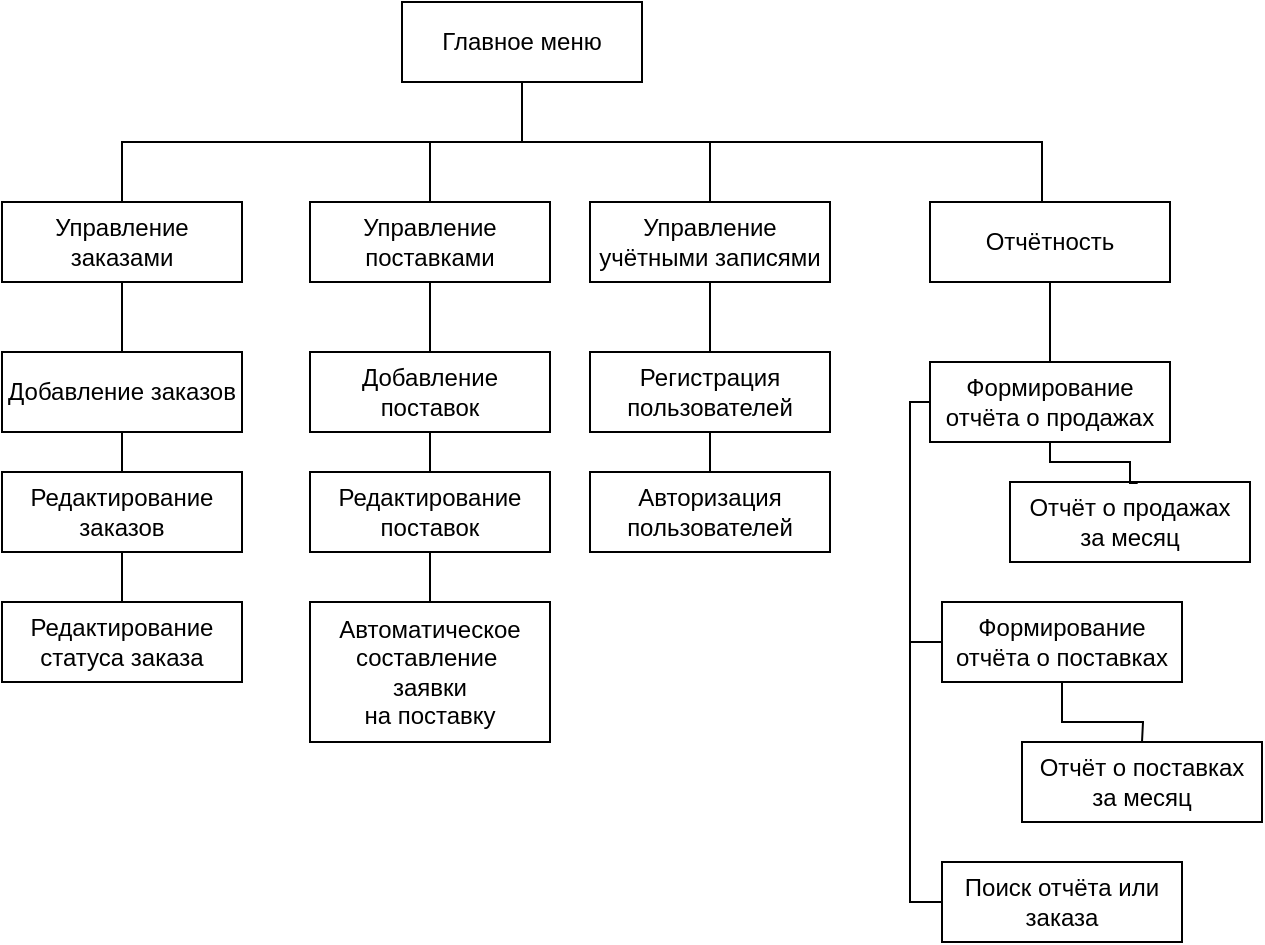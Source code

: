 <mxfile version="24.2.1" type="device">
  <diagram name="Page-1" id="CnT03TZ_5wsiOiCBk9uN">
    <mxGraphModel dx="1530" dy="981" grid="1" gridSize="10" guides="1" tooltips="1" connect="1" arrows="1" fold="1" page="1" pageScale="1" pageWidth="827" pageHeight="1169" math="0" shadow="0">
      <root>
        <mxCell id="0" />
        <mxCell id="1" parent="0" />
        <mxCell id="AhNV3txTKEynnAWxGbNM-18" style="edgeStyle=orthogonalEdgeStyle;rounded=0;orthogonalLoop=1;jettySize=auto;html=1;entryX=0.5;entryY=0;entryDx=0;entryDy=0;endArrow=none;endFill=0;" parent="1" source="AhNV3txTKEynnAWxGbNM-2" target="AhNV3txTKEynnAWxGbNM-3" edge="1">
          <mxGeometry relative="1" as="geometry">
            <Array as="points">
              <mxPoint x="520" y="480" />
              <mxPoint x="474" y="480" />
            </Array>
          </mxGeometry>
        </mxCell>
        <mxCell id="AhNV3txTKEynnAWxGbNM-22" style="edgeStyle=orthogonalEdgeStyle;rounded=0;orthogonalLoop=1;jettySize=auto;html=1;entryX=0.5;entryY=0;entryDx=0;entryDy=0;endArrow=none;endFill=0;" parent="1" source="AhNV3txTKEynnAWxGbNM-2" target="AhNV3txTKEynnAWxGbNM-21" edge="1">
          <mxGeometry relative="1" as="geometry">
            <Array as="points">
              <mxPoint x="520" y="480" />
              <mxPoint x="780" y="480" />
              <mxPoint x="780" y="510" />
            </Array>
          </mxGeometry>
        </mxCell>
        <mxCell id="gv22AO4PbtTH2eKs8vEe-2" style="edgeStyle=orthogonalEdgeStyle;rounded=0;orthogonalLoop=1;jettySize=auto;html=1;endArrow=none;endFill=0;" parent="1" source="AhNV3txTKEynnAWxGbNM-2" target="gv22AO4PbtTH2eKs8vEe-1" edge="1">
          <mxGeometry relative="1" as="geometry" />
        </mxCell>
        <mxCell id="JXf6hptWYM7NxtFVsDZX-8" style="edgeStyle=orthogonalEdgeStyle;rounded=0;orthogonalLoop=1;jettySize=auto;html=1;entryX=0.5;entryY=0;entryDx=0;entryDy=0;endArrow=none;endFill=0;" parent="1" source="AhNV3txTKEynnAWxGbNM-2" target="JXf6hptWYM7NxtFVsDZX-1" edge="1">
          <mxGeometry relative="1" as="geometry">
            <Array as="points">
              <mxPoint x="520" y="480" />
              <mxPoint x="320" y="480" />
            </Array>
          </mxGeometry>
        </mxCell>
        <mxCell id="AhNV3txTKEynnAWxGbNM-2" value="Главное меню" style="rounded=0;whiteSpace=wrap;html=1;" parent="1" vertex="1">
          <mxGeometry x="460" y="410" width="120" height="40" as="geometry" />
        </mxCell>
        <mxCell id="AhNV3txTKEynnAWxGbNM-45" style="edgeStyle=orthogonalEdgeStyle;rounded=0;orthogonalLoop=1;jettySize=auto;html=1;endArrow=none;endFill=0;" parent="1" source="AhNV3txTKEynnAWxGbNM-3" target="AhNV3txTKEynnAWxGbNM-39" edge="1">
          <mxGeometry relative="1" as="geometry" />
        </mxCell>
        <mxCell id="AhNV3txTKEynnAWxGbNM-3" value="Управление поставками" style="rounded=0;whiteSpace=wrap;html=1;" parent="1" vertex="1">
          <mxGeometry x="414" y="510" width="120" height="40" as="geometry" />
        </mxCell>
        <mxCell id="AhNV3txTKEynnAWxGbNM-34" style="edgeStyle=orthogonalEdgeStyle;rounded=0;orthogonalLoop=1;jettySize=auto;html=1;entryX=0.5;entryY=0;entryDx=0;entryDy=0;endArrow=none;endFill=0;" parent="1" source="AhNV3txTKEynnAWxGbNM-21" target="AhNV3txTKEynnAWxGbNM-23" edge="1">
          <mxGeometry relative="1" as="geometry" />
        </mxCell>
        <mxCell id="AhNV3txTKEynnAWxGbNM-21" value="Отчётность" style="rounded=0;whiteSpace=wrap;html=1;" parent="1" vertex="1">
          <mxGeometry x="724" y="510" width="120" height="40" as="geometry" />
        </mxCell>
        <mxCell id="AhNV3txTKEynnAWxGbNM-33" style="edgeStyle=orthogonalEdgeStyle;rounded=0;orthogonalLoop=1;jettySize=auto;html=1;entryX=0;entryY=0.5;entryDx=0;entryDy=0;endArrow=none;endFill=0;" parent="1" source="AhNV3txTKEynnAWxGbNM-23" target="AhNV3txTKEynnAWxGbNM-24" edge="1">
          <mxGeometry relative="1" as="geometry">
            <Array as="points">
              <mxPoint x="714" y="610" />
              <mxPoint x="714" y="730" />
            </Array>
          </mxGeometry>
        </mxCell>
        <mxCell id="AhNV3txTKEynnAWxGbNM-23" value="Формирование отчёта о продажах" style="rounded=0;whiteSpace=wrap;html=1;" parent="1" vertex="1">
          <mxGeometry x="724" y="590" width="120" height="40" as="geometry" />
        </mxCell>
        <mxCell id="AhNV3txTKEynnAWxGbNM-28" style="edgeStyle=orthogonalEdgeStyle;rounded=0;orthogonalLoop=1;jettySize=auto;html=1;entryX=0.5;entryY=0;entryDx=0;entryDy=0;endArrow=none;endFill=0;" parent="1" source="AhNV3txTKEynnAWxGbNM-24" edge="1">
          <mxGeometry relative="1" as="geometry">
            <mxPoint x="830" y="780" as="targetPoint" />
          </mxGeometry>
        </mxCell>
        <mxCell id="gv22AO4PbtTH2eKs8vEe-23" style="edgeStyle=orthogonalEdgeStyle;rounded=0;orthogonalLoop=1;jettySize=auto;html=1;entryX=0;entryY=0.5;entryDx=0;entryDy=0;endArrow=none;endFill=0;" parent="1" source="AhNV3txTKEynnAWxGbNM-24" target="gv22AO4PbtTH2eKs8vEe-21" edge="1">
          <mxGeometry relative="1" as="geometry">
            <Array as="points">
              <mxPoint x="714" y="730" />
              <mxPoint x="714" y="860" />
            </Array>
          </mxGeometry>
        </mxCell>
        <mxCell id="AhNV3txTKEynnAWxGbNM-24" value="Формирование отчёта о поставках" style="rounded=0;whiteSpace=wrap;html=1;" parent="1" vertex="1">
          <mxGeometry x="730" y="710" width="120" height="40" as="geometry" />
        </mxCell>
        <mxCell id="AhNV3txTKEynnAWxGbNM-26" value="Отчёт о поставках&lt;br&gt;за месяц" style="rounded=0;whiteSpace=wrap;html=1;" parent="1" vertex="1">
          <mxGeometry x="770" y="780" width="120" height="40" as="geometry" />
        </mxCell>
        <mxCell id="AhNV3txTKEynnAWxGbNM-30" value="Отчёт о продажах &lt;br&gt;за месяц" style="rounded=0;whiteSpace=wrap;html=1;" parent="1" vertex="1">
          <mxGeometry x="764" y="650" width="120" height="40" as="geometry" />
        </mxCell>
        <mxCell id="AhNV3txTKEynnAWxGbNM-31" style="edgeStyle=orthogonalEdgeStyle;rounded=0;orthogonalLoop=1;jettySize=auto;html=1;entryX=0.532;entryY=0.012;entryDx=0;entryDy=0;entryPerimeter=0;endArrow=none;endFill=0;" parent="1" source="AhNV3txTKEynnAWxGbNM-23" edge="1">
          <mxGeometry relative="1" as="geometry">
            <Array as="points">
              <mxPoint x="784" y="640" />
              <mxPoint x="824" y="640" />
              <mxPoint x="824" y="651" />
            </Array>
            <mxPoint x="827.84" y="650.48" as="targetPoint" />
          </mxGeometry>
        </mxCell>
        <mxCell id="AhNV3txTKEynnAWxGbNM-41" style="edgeStyle=orthogonalEdgeStyle;rounded=0;orthogonalLoop=1;jettySize=auto;html=1;entryX=0;entryY=0.5;entryDx=0;entryDy=0;endArrow=none;endFill=0;" parent="1" source="AhNV3txTKEynnAWxGbNM-39" target="AhNV3txTKEynnAWxGbNM-40" edge="1">
          <mxGeometry relative="1" as="geometry">
            <Array as="points">
              <mxPoint x="474" y="650" />
            </Array>
          </mxGeometry>
        </mxCell>
        <mxCell id="AhNV3txTKEynnAWxGbNM-39" value="Добавление поставок" style="rounded=0;whiteSpace=wrap;html=1;" parent="1" vertex="1">
          <mxGeometry x="414" y="585" width="120" height="40" as="geometry" />
        </mxCell>
        <mxCell id="gv22AO4PbtTH2eKs8vEe-20" style="edgeStyle=orthogonalEdgeStyle;rounded=0;orthogonalLoop=1;jettySize=auto;html=1;endArrow=none;endFill=0;" parent="1" source="AhNV3txTKEynnAWxGbNM-40" target="gv22AO4PbtTH2eKs8vEe-19" edge="1">
          <mxGeometry relative="1" as="geometry" />
        </mxCell>
        <mxCell id="AhNV3txTKEynnAWxGbNM-40" value="Редактирование&lt;br&gt;поставок" style="rounded=0;whiteSpace=wrap;html=1;" parent="1" vertex="1">
          <mxGeometry x="414" y="645" width="120" height="40" as="geometry" />
        </mxCell>
        <mxCell id="gv22AO4PbtTH2eKs8vEe-5" style="edgeStyle=orthogonalEdgeStyle;rounded=0;orthogonalLoop=1;jettySize=auto;html=1;entryX=0.5;entryY=0;entryDx=0;entryDy=0;endArrow=none;endFill=0;" parent="1" source="gv22AO4PbtTH2eKs8vEe-1" target="gv22AO4PbtTH2eKs8vEe-3" edge="1">
          <mxGeometry relative="1" as="geometry" />
        </mxCell>
        <mxCell id="gv22AO4PbtTH2eKs8vEe-1" value="Управление учётными записями" style="rounded=0;whiteSpace=wrap;html=1;" parent="1" vertex="1">
          <mxGeometry x="554" y="510" width="120" height="40" as="geometry" />
        </mxCell>
        <mxCell id="gv22AO4PbtTH2eKs8vEe-6" style="edgeStyle=orthogonalEdgeStyle;rounded=0;orthogonalLoop=1;jettySize=auto;html=1;endArrow=none;endFill=0;" parent="1" source="gv22AO4PbtTH2eKs8vEe-3" target="gv22AO4PbtTH2eKs8vEe-4" edge="1">
          <mxGeometry relative="1" as="geometry" />
        </mxCell>
        <mxCell id="gv22AO4PbtTH2eKs8vEe-3" value="Регистрация пользователей" style="rounded=0;whiteSpace=wrap;html=1;" parent="1" vertex="1">
          <mxGeometry x="554" y="585" width="120" height="40" as="geometry" />
        </mxCell>
        <mxCell id="gv22AO4PbtTH2eKs8vEe-4" value="Авторизация пользователей" style="rounded=0;whiteSpace=wrap;html=1;" parent="1" vertex="1">
          <mxGeometry x="554" y="645" width="120" height="40" as="geometry" />
        </mxCell>
        <mxCell id="gv22AO4PbtTH2eKs8vEe-19" value="&lt;div&gt;Автоматическое&lt;/div&gt;составление&amp;nbsp;&lt;br&gt;заявки &lt;br&gt;на поставку" style="rounded=0;whiteSpace=wrap;html=1;" parent="1" vertex="1">
          <mxGeometry x="414" y="710" width="120" height="70" as="geometry" />
        </mxCell>
        <mxCell id="gv22AO4PbtTH2eKs8vEe-21" value="Поиск отчёта или заказа" style="rounded=0;whiteSpace=wrap;html=1;" parent="1" vertex="1">
          <mxGeometry x="730" y="840" width="120" height="40" as="geometry" />
        </mxCell>
        <mxCell id="JXf6hptWYM7NxtFVsDZX-6" style="edgeStyle=orthogonalEdgeStyle;rounded=0;orthogonalLoop=1;jettySize=auto;html=1;entryX=0.5;entryY=0;entryDx=0;entryDy=0;endArrow=none;endFill=0;" parent="1" source="JXf6hptWYM7NxtFVsDZX-1" target="JXf6hptWYM7NxtFVsDZX-4" edge="1">
          <mxGeometry relative="1" as="geometry" />
        </mxCell>
        <mxCell id="JXf6hptWYM7NxtFVsDZX-1" value="Управление заказами" style="rounded=0;whiteSpace=wrap;html=1;" parent="1" vertex="1">
          <mxGeometry x="260" y="510" width="120" height="40" as="geometry" />
        </mxCell>
        <mxCell id="JXf6hptWYM7NxtFVsDZX-7" style="edgeStyle=orthogonalEdgeStyle;rounded=0;orthogonalLoop=1;jettySize=auto;html=1;entryX=0.5;entryY=0;entryDx=0;entryDy=0;endArrow=none;endFill=0;" parent="1" source="JXf6hptWYM7NxtFVsDZX-4" target="JXf6hptWYM7NxtFVsDZX-5" edge="1">
          <mxGeometry relative="1" as="geometry" />
        </mxCell>
        <mxCell id="JXf6hptWYM7NxtFVsDZX-4" value="Добавление заказов" style="rounded=0;whiteSpace=wrap;html=1;" parent="1" vertex="1">
          <mxGeometry x="260" y="585" width="120" height="40" as="geometry" />
        </mxCell>
        <mxCell id="9sShcboZ7i9K6UuHywzx-2" style="edgeStyle=orthogonalEdgeStyle;rounded=0;orthogonalLoop=1;jettySize=auto;html=1;entryX=0.5;entryY=0;entryDx=0;entryDy=0;endArrow=none;endFill=0;" edge="1" parent="1" source="JXf6hptWYM7NxtFVsDZX-5" target="9sShcboZ7i9K6UuHywzx-1">
          <mxGeometry relative="1" as="geometry" />
        </mxCell>
        <mxCell id="JXf6hptWYM7NxtFVsDZX-5" value="Редактирование&lt;br&gt;заказов" style="rounded=0;whiteSpace=wrap;html=1;" parent="1" vertex="1">
          <mxGeometry x="260" y="645" width="120" height="40" as="geometry" />
        </mxCell>
        <mxCell id="9sShcboZ7i9K6UuHywzx-1" value="Редактирование&lt;br&gt;статуса заказа" style="rounded=0;whiteSpace=wrap;html=1;" vertex="1" parent="1">
          <mxGeometry x="260" y="710" width="120" height="40" as="geometry" />
        </mxCell>
      </root>
    </mxGraphModel>
  </diagram>
</mxfile>

